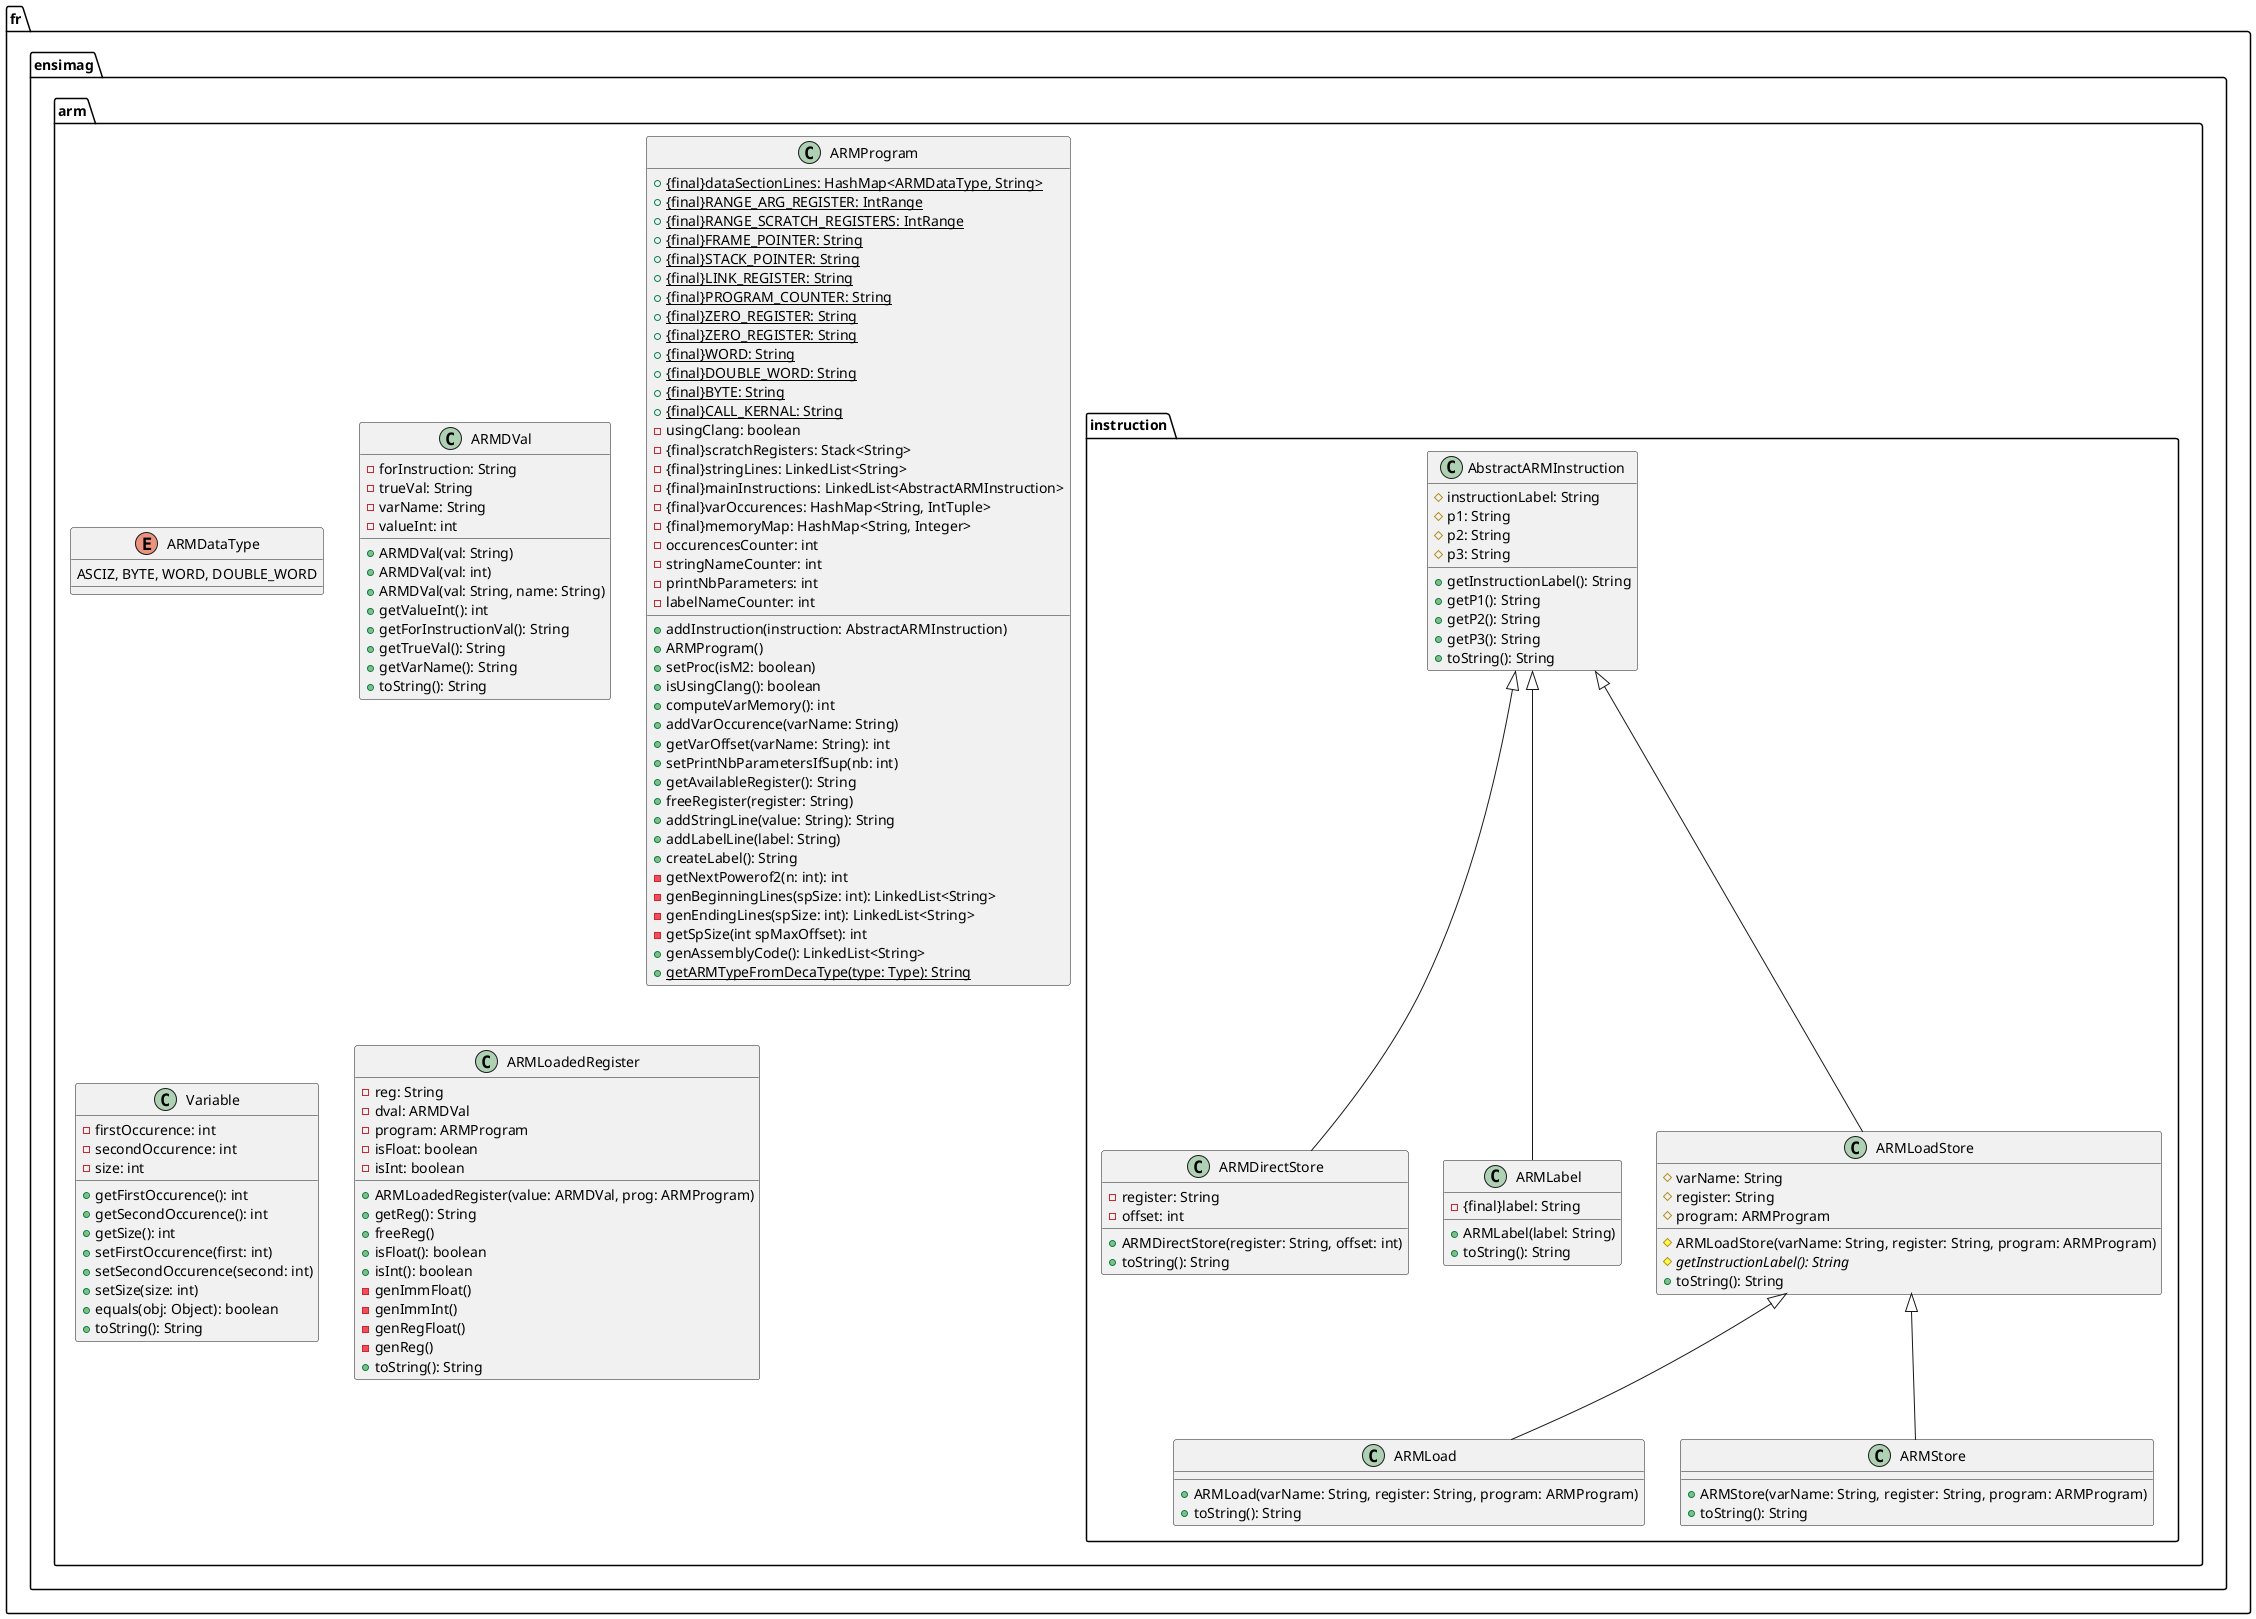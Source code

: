 @startuml

package fr.ensimag.arm.instruction{
    class AbstractARMInstruction{
        #instructionLabel: String
        #p1: String
        #p2: String
        #p3: String

        +getInstructionLabel(): String
        +getP1(): String
        +getP2(): String
        +getP3(): String
        +toString(): String
    }

    class ARMDirectStore{
        -register: String
        -offset: int 
        
        +ARMDirectStore(register: String, offset: int)
        +toString(): String
    }

    class ARMLabel{
        -{final}label: String
        
        +ARMLabel(label: String)
        +toString(): String
    }

    class ARMLoadStore{
        #varName: String
        #register: String
        #program: ARMProgram

        #ARMLoadStore(varName: String, register: String, program: ARMProgram)
        #{abstract}getInstructionLabel(): String
        +toString(): String
    }

    class ARMLoad{
        +ARMLoad(varName: String, register: String, program: ARMProgram)
        +toString(): String
    }

    class ARMStore{
        +ARMStore(varName: String, register: String, program: ARMProgram)
        +toString(): String
    }

    AbstractARMInstruction <|-- ARMDirectStore
    AbstractARMInstruction <|-- ARMLabel
    AbstractARMInstruction <|-- ARMLoadStore
    ARMLoadStore <|-- ARMLoad
    ARMLoadStore <|-- ARMStore
}

package fr.ensimag.arm{
    enum ARMDataType{
        ASCIZ, BYTE, WORD, DOUBLE_WORD
    }

    class ARMDVal{
        -forInstruction: String
        -trueVal: String
        -varName: String
        -valueInt: int

        +ARMDVal(val: String)
        +ARMDVal(val: int)
        +ARMDVal(val: String, name: String)
        +getValueInt(): int
        +getForInstructionVal(): String
        +getTrueVal(): String
        +getVarName(): String
        +toString(): String
    }

    class ARMProgram{
        +{static}{final}dataSectionLines: HashMap<ARMDataType, String>
        +{static}{final}RANGE_ARG_REGISTER: IntRange
        +{static}{final}RANGE_SCRATCH_REGISTERS: IntRange
        +{static}{final}FRAME_POINTER: String
        +{static}{final}STACK_POINTER: String
        +{static}{final}LINK_REGISTER: String
        +{static}{final}PROGRAM_COUNTER: String
        +{static}{final}ZERO_REGISTER: String
        +{static}{final}ZERO_REGISTER: String
        +{static}{final}WORD: String
        +{static}{final}DOUBLE_WORD: String
        +{static}{final}BYTE: String
        +{static}{final}CALL_KERNAL: String
        -usingClang: boolean
        -{final}scratchRegisters: Stack<String>
        -{final}stringLines: LinkedList<String>
        -{final}mainInstructions: LinkedList<AbstractARMInstruction>
        -{final}varOccurences: HashMap<String, IntTuple>
        -{final}memoryMap: HashMap<String, Integer>
        -occurencesCounter: int
        -stringNameCounter: int
        -printNbParameters: int
        -labelNameCounter: int

        +addInstruction(instruction: AbstractARMInstruction)
        +ARMProgram()
        +setProc(isM2: boolean)
        +isUsingClang(): boolean
        +computeVarMemory(): int
        +addVarOccurence(varName: String)
        +getVarOffset(varName: String): int
        +setPrintNbParametersIfSup(nb: int)
        +getAvailableRegister(): String
        +freeRegister(register: String)
        +addStringLine(value: String): String
        +addLabelLine(label: String)
        +createLabel(): String
        -getNextPowerof2(n: int): int
        -genBeginningLines(spSize: int): LinkedList<String>
        -genEndingLines(spSize: int): LinkedList<String>
        -getSpSize(int spMaxOffset): int
        +genAssemblyCode(): LinkedList<String>
        +{static}getARMTypeFromDecaType(type: Type): String
    }

    class Variable{
        -firstOccurence: int
        -secondOccurence: int
        -size: int

        +getFirstOccurence(): int
        +getSecondOccurence(): int
        +getSize(): int
        +setFirstOccurence(first: int)
        +setSecondOccurence(second: int)
        +setSize(size: int)
        +equals(obj: Object): boolean
        +toString(): String
    }

    class ARMLoadedRegister{
        -reg: String
        -dval: ARMDVal
        -program: ARMProgram
        -isFloat: boolean
        -isInt: boolean

        +ARMLoadedRegister(value: ARMDVal, prog: ARMProgram)
        +getReg(): String
        +freeReg()
        +isFloat(): boolean
        +isInt(): boolean
        -genImmFloat()
        -genImmInt()
        -genRegFloat()
        -genReg()
        +toString(): String
        
    }
}
@enduml